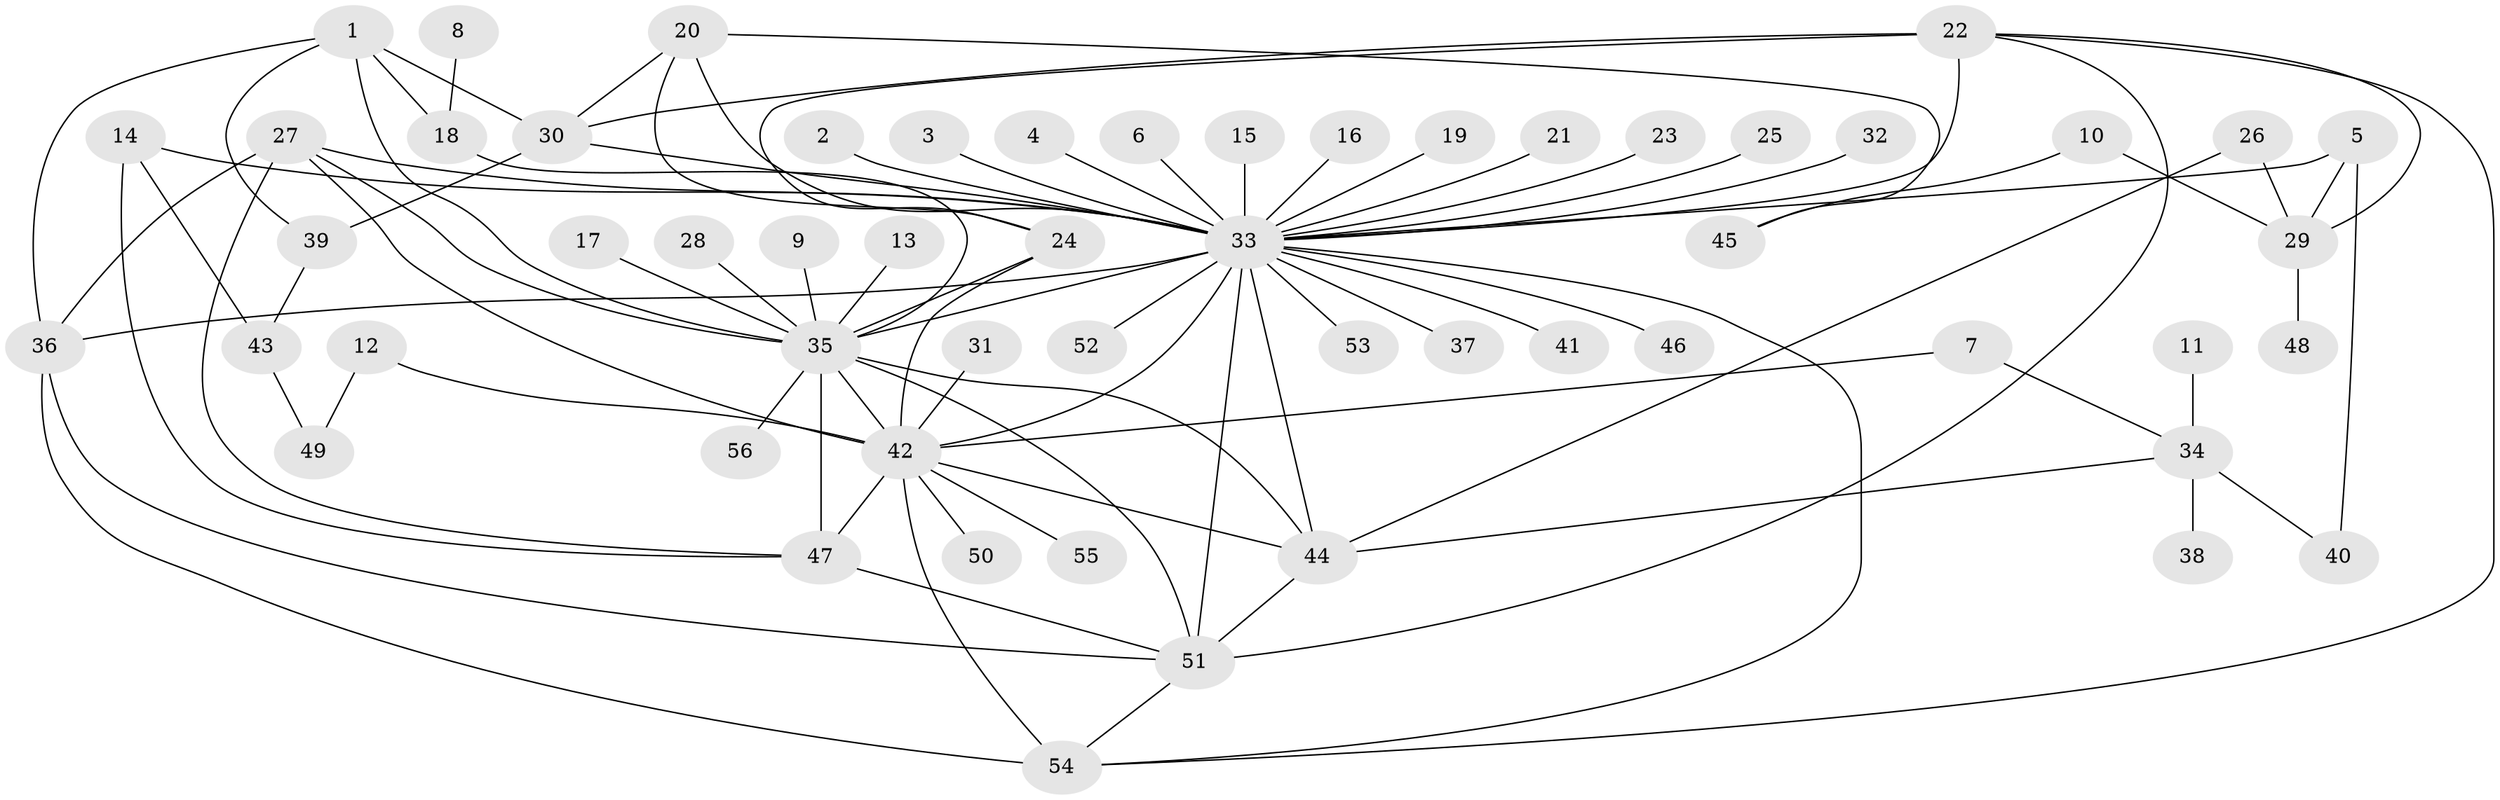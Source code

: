 // original degree distribution, {6: 0.021739130434782608, 35: 0.007246376811594203, 1: 0.5217391304347826, 5: 0.036231884057971016, 16: 0.007246376811594203, 20: 0.007246376811594203, 2: 0.18840579710144928, 8: 0.028985507246376812, 3: 0.07971014492753623, 4: 0.07971014492753623, 7: 0.021739130434782608}
// Generated by graph-tools (version 1.1) at 2025/36/03/04/25 23:36:54]
// undirected, 56 vertices, 89 edges
graph export_dot {
  node [color=gray90,style=filled];
  1;
  2;
  3;
  4;
  5;
  6;
  7;
  8;
  9;
  10;
  11;
  12;
  13;
  14;
  15;
  16;
  17;
  18;
  19;
  20;
  21;
  22;
  23;
  24;
  25;
  26;
  27;
  28;
  29;
  30;
  31;
  32;
  33;
  34;
  35;
  36;
  37;
  38;
  39;
  40;
  41;
  42;
  43;
  44;
  45;
  46;
  47;
  48;
  49;
  50;
  51;
  52;
  53;
  54;
  55;
  56;
  1 -- 18 [weight=1.0];
  1 -- 30 [weight=1.0];
  1 -- 35 [weight=1.0];
  1 -- 36 [weight=1.0];
  1 -- 39 [weight=1.0];
  2 -- 33 [weight=1.0];
  3 -- 33 [weight=1.0];
  4 -- 33 [weight=1.0];
  5 -- 29 [weight=1.0];
  5 -- 33 [weight=1.0];
  5 -- 40 [weight=1.0];
  6 -- 33 [weight=1.0];
  7 -- 34 [weight=1.0];
  7 -- 42 [weight=1.0];
  8 -- 18 [weight=1.0];
  9 -- 35 [weight=1.0];
  10 -- 29 [weight=1.0];
  10 -- 45 [weight=1.0];
  11 -- 34 [weight=1.0];
  12 -- 42 [weight=1.0];
  12 -- 49 [weight=1.0];
  13 -- 35 [weight=1.0];
  14 -- 33 [weight=2.0];
  14 -- 43 [weight=1.0];
  14 -- 47 [weight=1.0];
  15 -- 33 [weight=1.0];
  16 -- 33 [weight=1.0];
  17 -- 35 [weight=1.0];
  18 -- 35 [weight=1.0];
  19 -- 33 [weight=1.0];
  20 -- 24 [weight=1.0];
  20 -- 30 [weight=1.0];
  20 -- 33 [weight=1.0];
  20 -- 45 [weight=1.0];
  21 -- 33 [weight=1.0];
  22 -- 24 [weight=1.0];
  22 -- 29 [weight=1.0];
  22 -- 30 [weight=2.0];
  22 -- 33 [weight=2.0];
  22 -- 51 [weight=1.0];
  22 -- 54 [weight=1.0];
  23 -- 33 [weight=1.0];
  24 -- 35 [weight=2.0];
  24 -- 42 [weight=1.0];
  25 -- 33 [weight=1.0];
  26 -- 29 [weight=1.0];
  26 -- 44 [weight=1.0];
  27 -- 33 [weight=1.0];
  27 -- 35 [weight=1.0];
  27 -- 36 [weight=1.0];
  27 -- 42 [weight=1.0];
  27 -- 47 [weight=1.0];
  28 -- 35 [weight=1.0];
  29 -- 48 [weight=1.0];
  30 -- 33 [weight=1.0];
  30 -- 39 [weight=1.0];
  31 -- 42 [weight=1.0];
  32 -- 33 [weight=1.0];
  33 -- 35 [weight=1.0];
  33 -- 36 [weight=1.0];
  33 -- 37 [weight=1.0];
  33 -- 41 [weight=1.0];
  33 -- 42 [weight=1.0];
  33 -- 44 [weight=1.0];
  33 -- 46 [weight=1.0];
  33 -- 51 [weight=2.0];
  33 -- 52 [weight=1.0];
  33 -- 53 [weight=1.0];
  33 -- 54 [weight=1.0];
  34 -- 38 [weight=1.0];
  34 -- 40 [weight=1.0];
  34 -- 44 [weight=1.0];
  35 -- 42 [weight=1.0];
  35 -- 44 [weight=1.0];
  35 -- 47 [weight=1.0];
  35 -- 51 [weight=1.0];
  35 -- 56 [weight=2.0];
  36 -- 51 [weight=1.0];
  36 -- 54 [weight=1.0];
  39 -- 43 [weight=1.0];
  42 -- 44 [weight=1.0];
  42 -- 47 [weight=1.0];
  42 -- 50 [weight=1.0];
  42 -- 54 [weight=2.0];
  42 -- 55 [weight=1.0];
  43 -- 49 [weight=1.0];
  44 -- 51 [weight=1.0];
  47 -- 51 [weight=1.0];
  51 -- 54 [weight=1.0];
}
